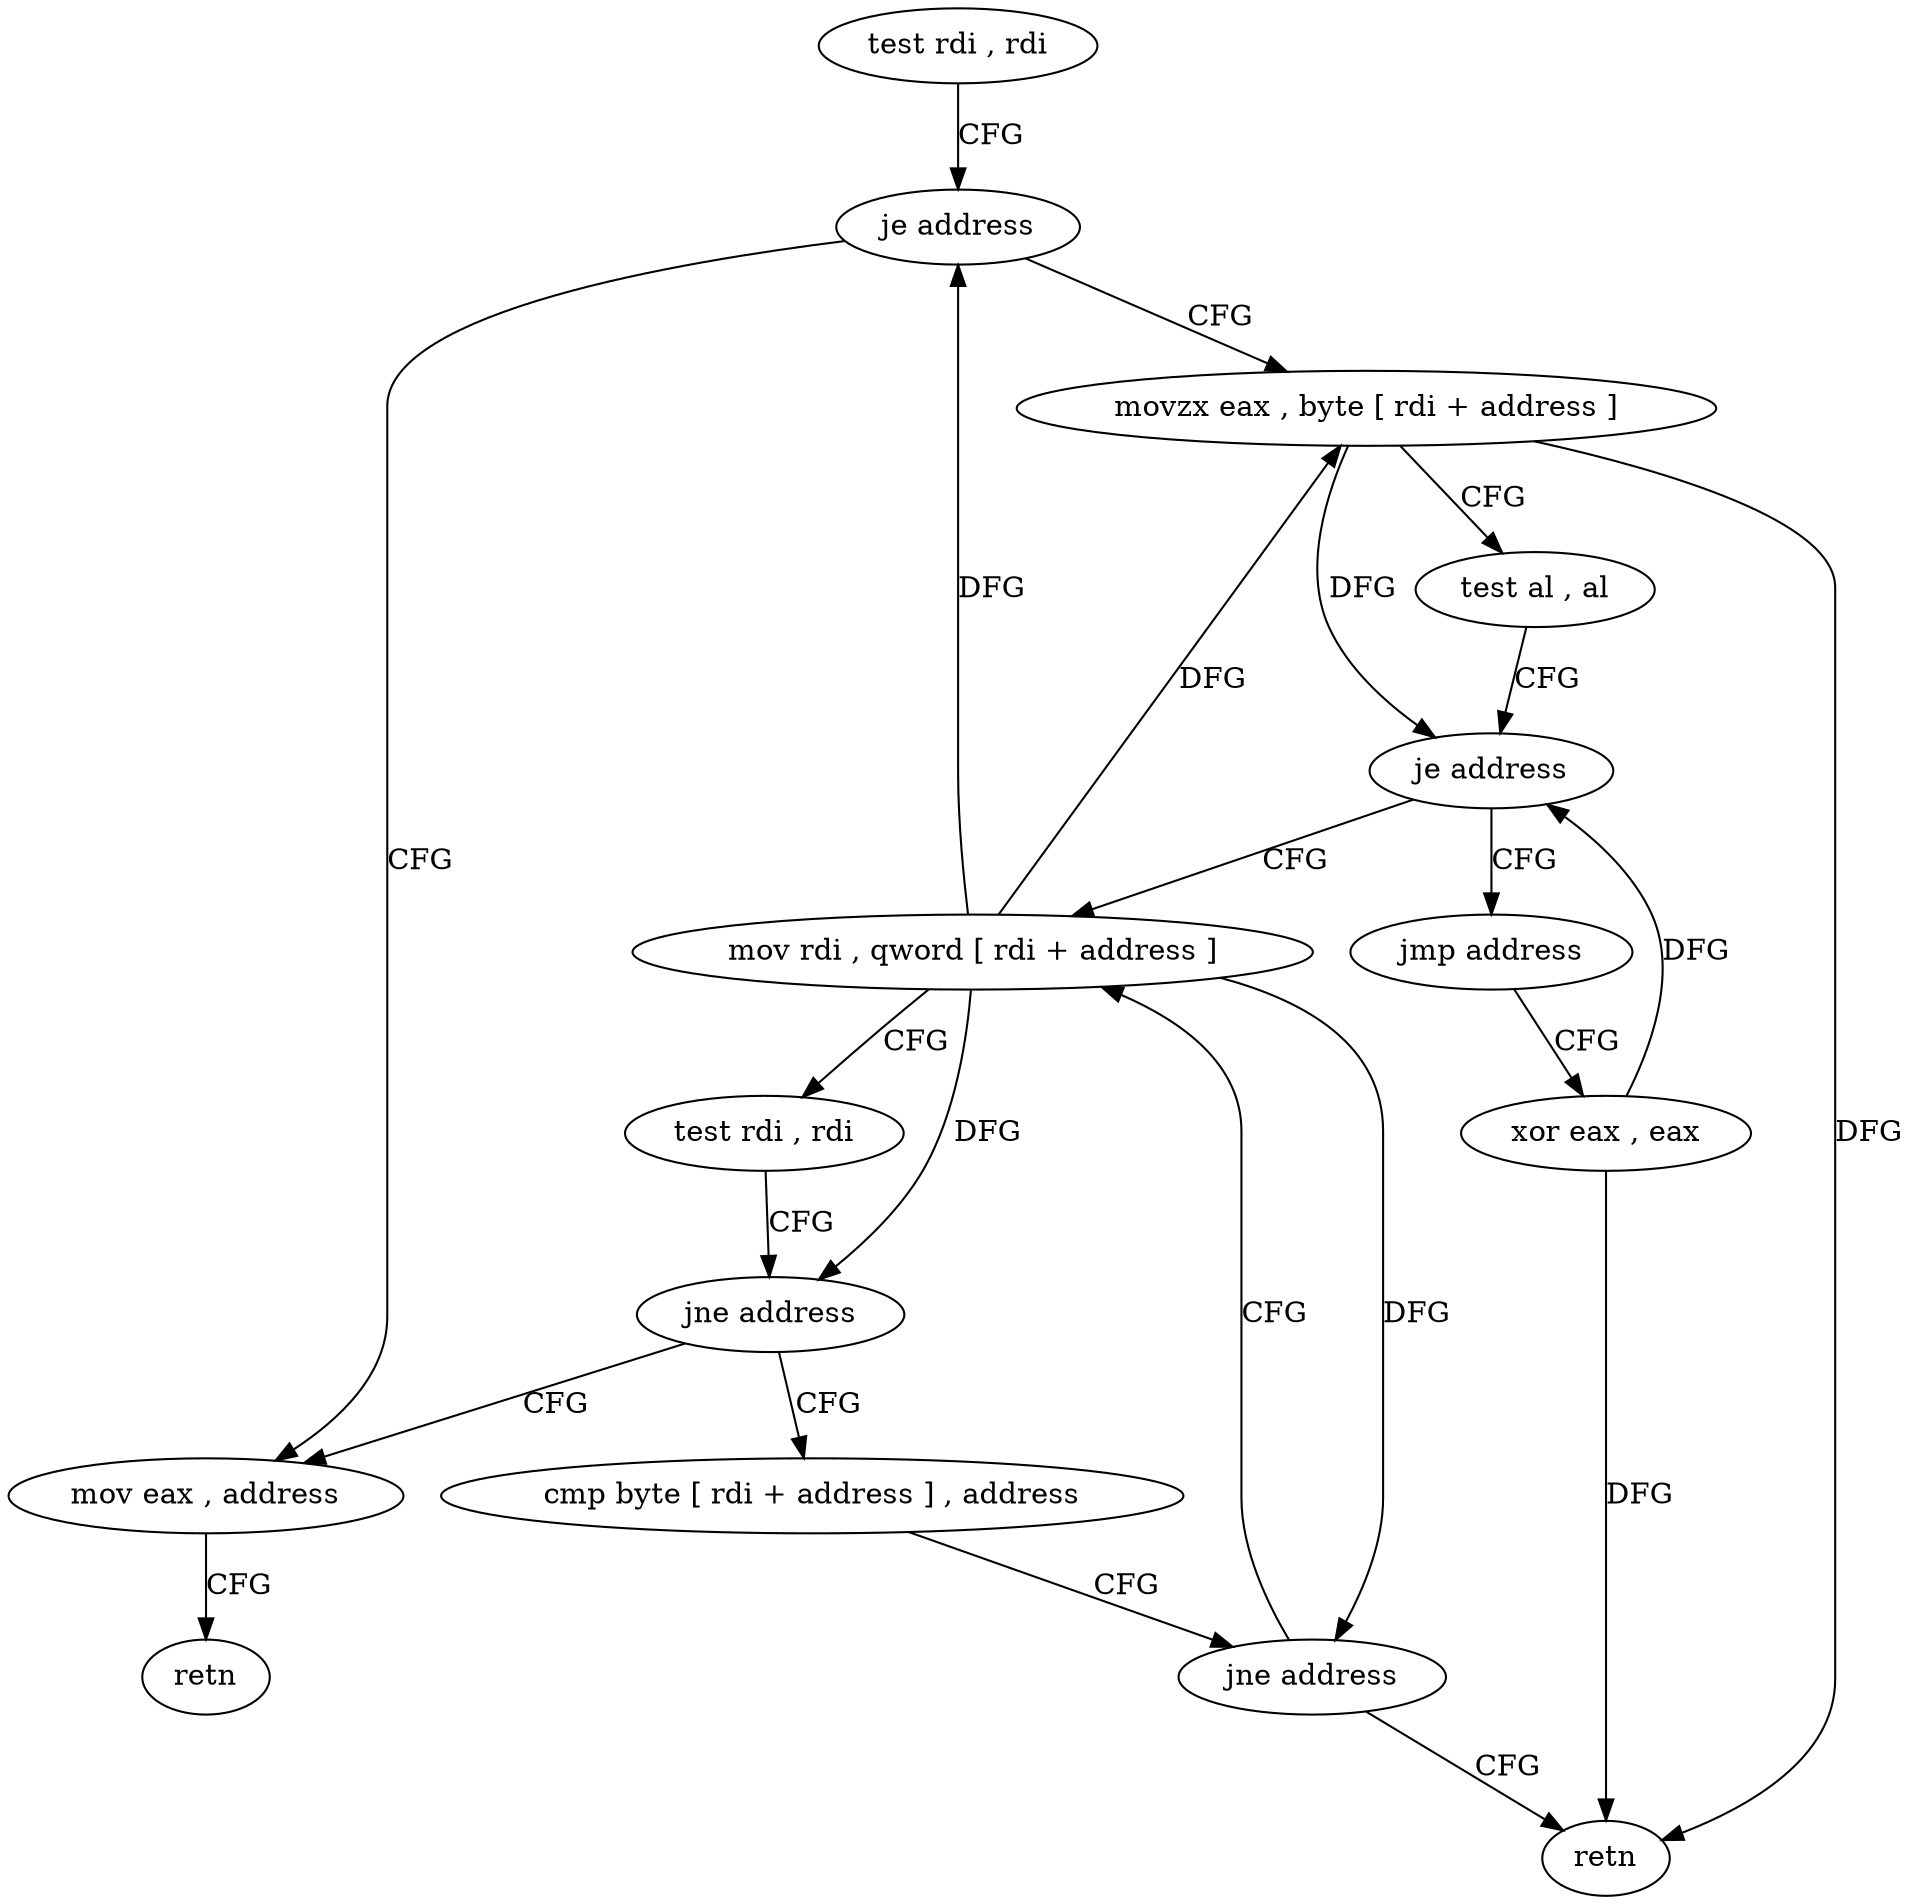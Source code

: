 digraph "func" {
"4232896" [label = "test rdi , rdi" ]
"4232899" [label = "je address" ]
"4232930" [label = "mov eax , address" ]
"4232901" [label = "movzx eax , byte [ rdi + address ]" ]
"4232935" [label = "retn" ]
"4232905" [label = "test al , al" ]
"4232907" [label = "je address" ]
"4232918" [label = "mov rdi , qword [ rdi + address ]" ]
"4232909" [label = "jmp address" ]
"4232925" [label = "test rdi , rdi" ]
"4232928" [label = "jne address" ]
"4232912" [label = "cmp byte [ rdi + address ] , address" ]
"4232936" [label = "xor eax , eax" ]
"4232916" [label = "jne address" ]
"4232938" [label = "retn" ]
"4232896" -> "4232899" [ label = "CFG" ]
"4232899" -> "4232930" [ label = "CFG" ]
"4232899" -> "4232901" [ label = "CFG" ]
"4232930" -> "4232935" [ label = "CFG" ]
"4232901" -> "4232905" [ label = "CFG" ]
"4232901" -> "4232907" [ label = "DFG" ]
"4232901" -> "4232938" [ label = "DFG" ]
"4232905" -> "4232907" [ label = "CFG" ]
"4232907" -> "4232918" [ label = "CFG" ]
"4232907" -> "4232909" [ label = "CFG" ]
"4232918" -> "4232925" [ label = "CFG" ]
"4232918" -> "4232899" [ label = "DFG" ]
"4232918" -> "4232901" [ label = "DFG" ]
"4232918" -> "4232928" [ label = "DFG" ]
"4232918" -> "4232916" [ label = "DFG" ]
"4232909" -> "4232936" [ label = "CFG" ]
"4232925" -> "4232928" [ label = "CFG" ]
"4232928" -> "4232912" [ label = "CFG" ]
"4232928" -> "4232930" [ label = "CFG" ]
"4232912" -> "4232916" [ label = "CFG" ]
"4232936" -> "4232938" [ label = "DFG" ]
"4232936" -> "4232907" [ label = "DFG" ]
"4232916" -> "4232938" [ label = "CFG" ]
"4232916" -> "4232918" [ label = "CFG" ]
}
